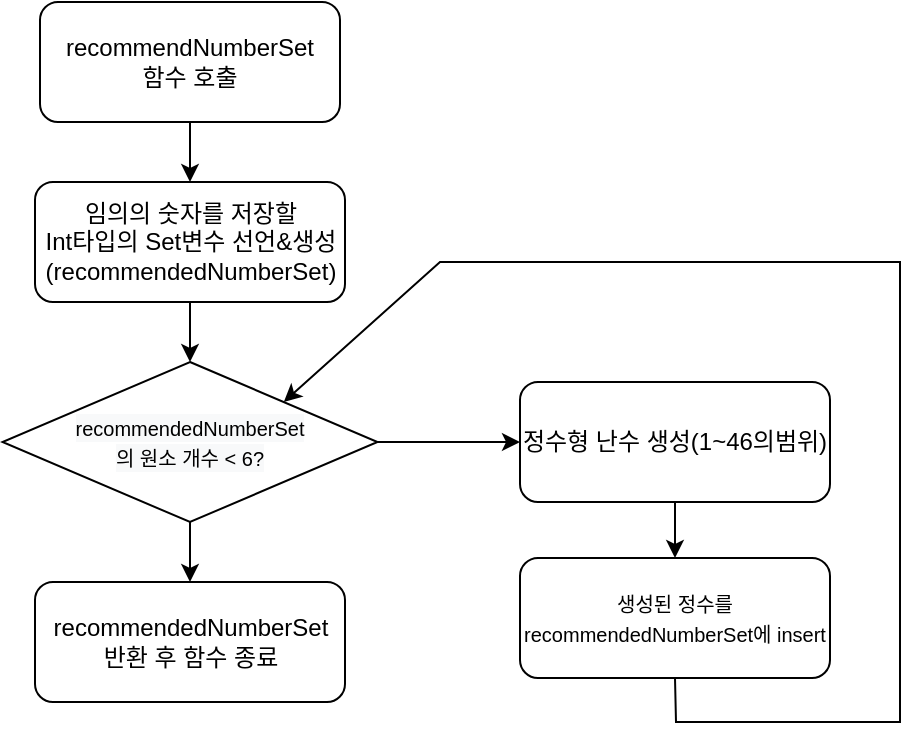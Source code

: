 <mxfile version="15.9.4" type="device"><diagram id="q28k6IZOGlnx12udwNx8" name="Page-1"><mxGraphModel dx="629" dy="903" grid="1" gridSize="10" guides="1" tooltips="1" connect="1" arrows="1" fold="1" page="1" pageScale="1" pageWidth="827" pageHeight="1169" math="0" shadow="0"><root><mxCell id="0"/><mxCell id="1" parent="0"/><mxCell id="WcmPioWBY0aKnNTD_qgE-1" value="recommendNumberSet&lt;br&gt;함수 호출" style="rounded=1;whiteSpace=wrap;html=1;" vertex="1" parent="1"><mxGeometry x="310" y="210" width="150" height="60" as="geometry"/></mxCell><mxCell id="WcmPioWBY0aKnNTD_qgE-2" value="임의의 숫자를 저장할&lt;br&gt;Int타입의 Set변수 선언&amp;amp;생성&lt;br&gt;(recommendedNumberSet)" style="rounded=1;whiteSpace=wrap;html=1;" vertex="1" parent="1"><mxGeometry x="307.5" y="300" width="155" height="60" as="geometry"/></mxCell><mxCell id="WcmPioWBY0aKnNTD_qgE-3" value="&lt;span style=&quot;color: rgb(0 , 0 , 0) ; font-family: &amp;#34;helvetica&amp;#34; ; font-style: normal ; font-weight: 400 ; letter-spacing: normal ; text-align: center ; text-indent: 0px ; text-transform: none ; word-spacing: 0px ; background-color: rgb(248 , 249 , 250) ; display: inline ; float: none&quot;&gt;&lt;font style=&quot;font-size: 10px&quot;&gt;recommendedNumberSet&lt;br&gt;의 원소 개수 &amp;lt; 6?&lt;/font&gt;&lt;br&gt;&lt;/span&gt;" style="rhombus;whiteSpace=wrap;html=1;" vertex="1" parent="1"><mxGeometry x="291.25" y="390" width="187.5" height="80" as="geometry"/></mxCell><mxCell id="WcmPioWBY0aKnNTD_qgE-4" value="" style="endArrow=classic;html=1;rounded=0;fontSize=10;exitX=0.5;exitY=1;exitDx=0;exitDy=0;entryX=0.5;entryY=0;entryDx=0;entryDy=0;" edge="1" parent="1" source="WcmPioWBY0aKnNTD_qgE-1" target="WcmPioWBY0aKnNTD_qgE-2"><mxGeometry width="50" height="50" relative="1" as="geometry"><mxPoint x="350" y="550" as="sourcePoint"/><mxPoint x="400" y="500" as="targetPoint"/></mxGeometry></mxCell><mxCell id="WcmPioWBY0aKnNTD_qgE-5" value="" style="endArrow=classic;html=1;rounded=0;fontSize=10;exitX=0.5;exitY=1;exitDx=0;exitDy=0;entryX=0.5;entryY=0;entryDx=0;entryDy=0;" edge="1" parent="1" source="WcmPioWBY0aKnNTD_qgE-2" target="WcmPioWBY0aKnNTD_qgE-3"><mxGeometry width="50" height="50" relative="1" as="geometry"><mxPoint x="350" y="550" as="sourcePoint"/><mxPoint x="400" y="500" as="targetPoint"/></mxGeometry></mxCell><mxCell id="WcmPioWBY0aKnNTD_qgE-6" value="정수형 난수 생성(1~46의범위)" style="rounded=1;whiteSpace=wrap;html=1;" vertex="1" parent="1"><mxGeometry x="550" y="400" width="155" height="60" as="geometry"/></mxCell><mxCell id="WcmPioWBY0aKnNTD_qgE-7" value="" style="endArrow=classic;html=1;rounded=0;fontSize=10;exitX=0.5;exitY=1;exitDx=0;exitDy=0;entryX=0.5;entryY=0;entryDx=0;entryDy=0;" edge="1" parent="1" source="WcmPioWBY0aKnNTD_qgE-6" target="WcmPioWBY0aKnNTD_qgE-8"><mxGeometry width="50" height="50" relative="1" as="geometry"><mxPoint x="390" y="570" as="sourcePoint"/><mxPoint x="440" y="520" as="targetPoint"/></mxGeometry></mxCell><mxCell id="WcmPioWBY0aKnNTD_qgE-8" value="&lt;font style=&quot;font-size: 10px&quot;&gt;생성된 정수를&lt;/font&gt;&lt;br&gt;&lt;span style=&quot;font-family: &amp;#34;helvetica&amp;#34; ; font-size: 10px&quot;&gt;recommendedNumberSet에 insert&lt;/span&gt;" style="rounded=1;whiteSpace=wrap;html=1;" vertex="1" parent="1"><mxGeometry x="550" y="488" width="155" height="60" as="geometry"/></mxCell><mxCell id="WcmPioWBY0aKnNTD_qgE-9" value="" style="endArrow=classic;html=1;rounded=0;fontSize=10;exitX=1;exitY=0.5;exitDx=0;exitDy=0;entryX=0;entryY=0.5;entryDx=0;entryDy=0;" edge="1" parent="1" source="WcmPioWBY0aKnNTD_qgE-3" target="WcmPioWBY0aKnNTD_qgE-6"><mxGeometry width="50" height="50" relative="1" as="geometry"><mxPoint x="395" y="370" as="sourcePoint"/><mxPoint x="395" y="400" as="targetPoint"/></mxGeometry></mxCell><mxCell id="WcmPioWBY0aKnNTD_qgE-10" value="" style="endArrow=classic;html=1;rounded=0;fontSize=10;exitX=0.5;exitY=1;exitDx=0;exitDy=0;entryX=1;entryY=0;entryDx=0;entryDy=0;" edge="1" parent="1" source="WcmPioWBY0aKnNTD_qgE-8" target="WcmPioWBY0aKnNTD_qgE-3"><mxGeometry width="50" height="50" relative="1" as="geometry"><mxPoint x="405" y="380" as="sourcePoint"/><mxPoint x="405" y="410" as="targetPoint"/><Array as="points"><mxPoint x="628" y="570"/><mxPoint x="740" y="570"/><mxPoint x="740" y="340"/><mxPoint x="510" y="340"/></Array></mxGeometry></mxCell><mxCell id="WcmPioWBY0aKnNTD_qgE-11" value="" style="endArrow=classic;html=1;rounded=0;fontSize=10;exitX=0.5;exitY=1;exitDx=0;exitDy=0;entryX=0.5;entryY=0;entryDx=0;entryDy=0;" edge="1" parent="1" source="WcmPioWBY0aKnNTD_qgE-3" target="WcmPioWBY0aKnNTD_qgE-12"><mxGeometry width="50" height="50" relative="1" as="geometry"><mxPoint x="190" y="429.6" as="sourcePoint"/><mxPoint x="261.25" y="429.6" as="targetPoint"/></mxGeometry></mxCell><mxCell id="WcmPioWBY0aKnNTD_qgE-12" value="recommendedNumberSet&lt;br&gt;반환 후 함수 종료" style="rounded=1;whiteSpace=wrap;html=1;" vertex="1" parent="1"><mxGeometry x="307.5" y="500" width="155" height="60" as="geometry"/></mxCell></root></mxGraphModel></diagram></mxfile>
